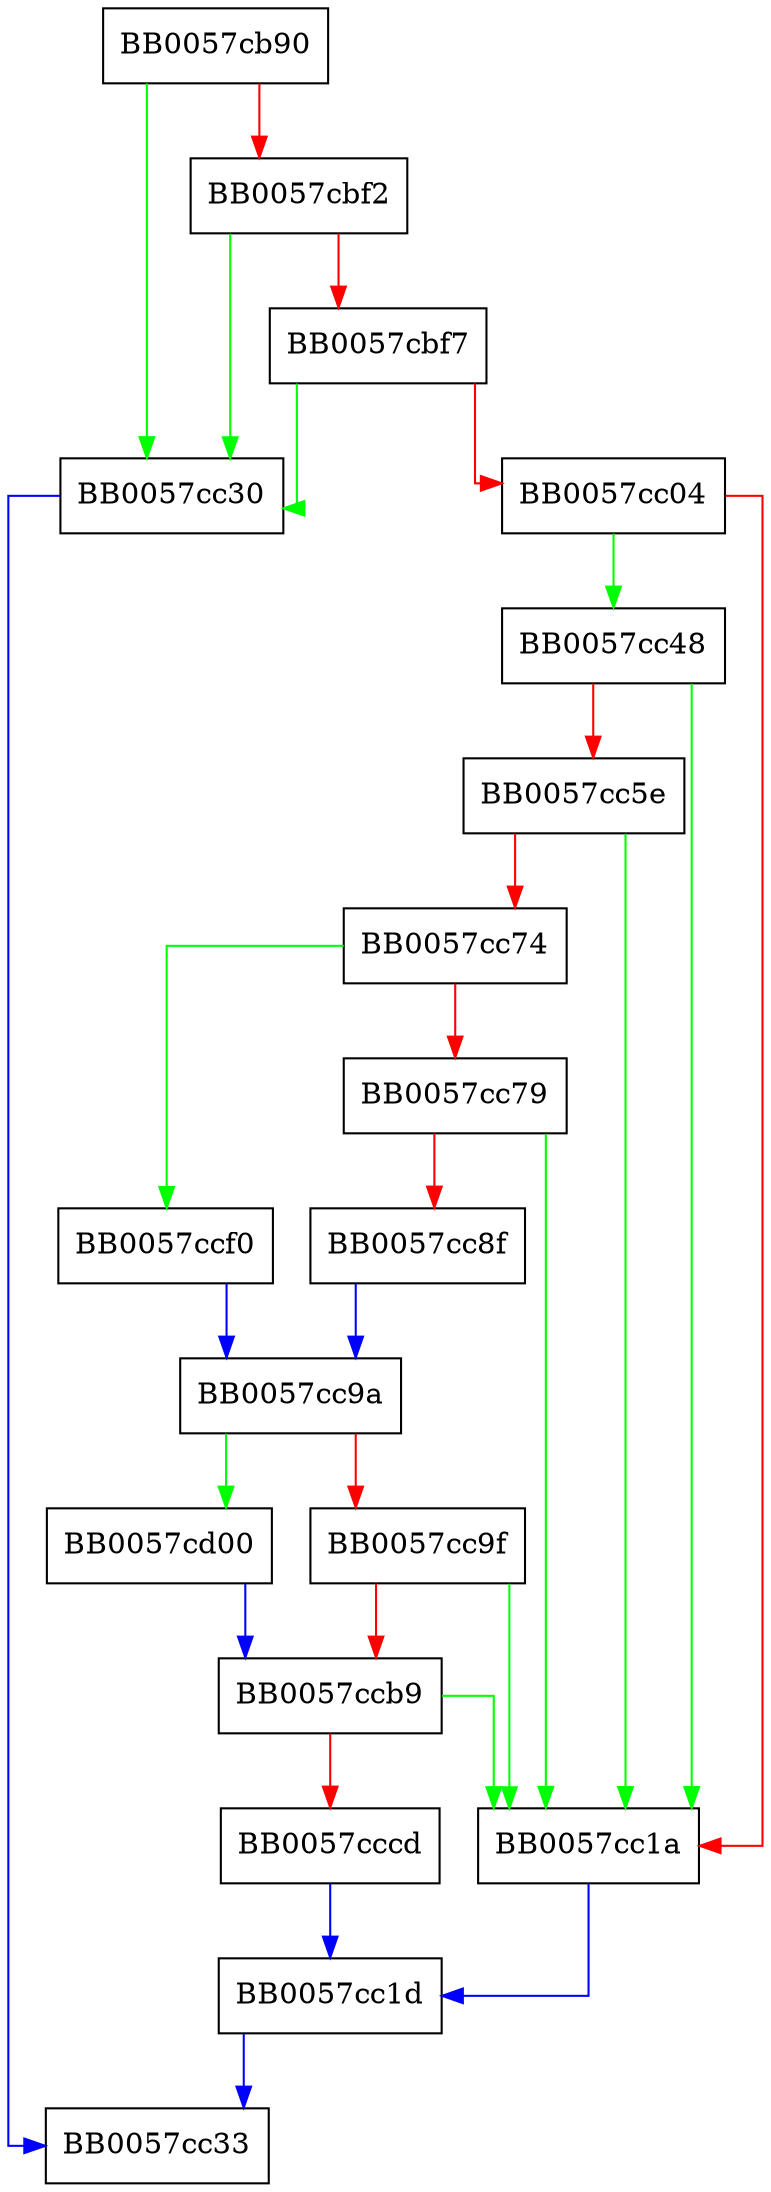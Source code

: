 digraph dsa_pkey_export_to {
  node [shape="box"];
  graph [splines=ortho];
  BB0057cb90 -> BB0057cc30 [color="green"];
  BB0057cb90 -> BB0057cbf2 [color="red"];
  BB0057cbf2 -> BB0057cc30 [color="green"];
  BB0057cbf2 -> BB0057cbf7 [color="red"];
  BB0057cbf7 -> BB0057cc30 [color="green"];
  BB0057cbf7 -> BB0057cc04 [color="red"];
  BB0057cc04 -> BB0057cc48 [color="green"];
  BB0057cc04 -> BB0057cc1a [color="red"];
  BB0057cc1a -> BB0057cc1d [color="blue"];
  BB0057cc1d -> BB0057cc33 [color="blue"];
  BB0057cc30 -> BB0057cc33 [color="blue"];
  BB0057cc48 -> BB0057cc1a [color="green"];
  BB0057cc48 -> BB0057cc5e [color="red"];
  BB0057cc5e -> BB0057cc1a [color="green"];
  BB0057cc5e -> BB0057cc74 [color="red"];
  BB0057cc74 -> BB0057ccf0 [color="green"];
  BB0057cc74 -> BB0057cc79 [color="red"];
  BB0057cc79 -> BB0057cc1a [color="green"];
  BB0057cc79 -> BB0057cc8f [color="red"];
  BB0057cc8f -> BB0057cc9a [color="blue"];
  BB0057cc9a -> BB0057cd00 [color="green"];
  BB0057cc9a -> BB0057cc9f [color="red"];
  BB0057cc9f -> BB0057cc1a [color="green"];
  BB0057cc9f -> BB0057ccb9 [color="red"];
  BB0057ccb9 -> BB0057cc1a [color="green"];
  BB0057ccb9 -> BB0057cccd [color="red"];
  BB0057cccd -> BB0057cc1d [color="blue"];
  BB0057ccf0 -> BB0057cc9a [color="blue"];
  BB0057cd00 -> BB0057ccb9 [color="blue"];
}